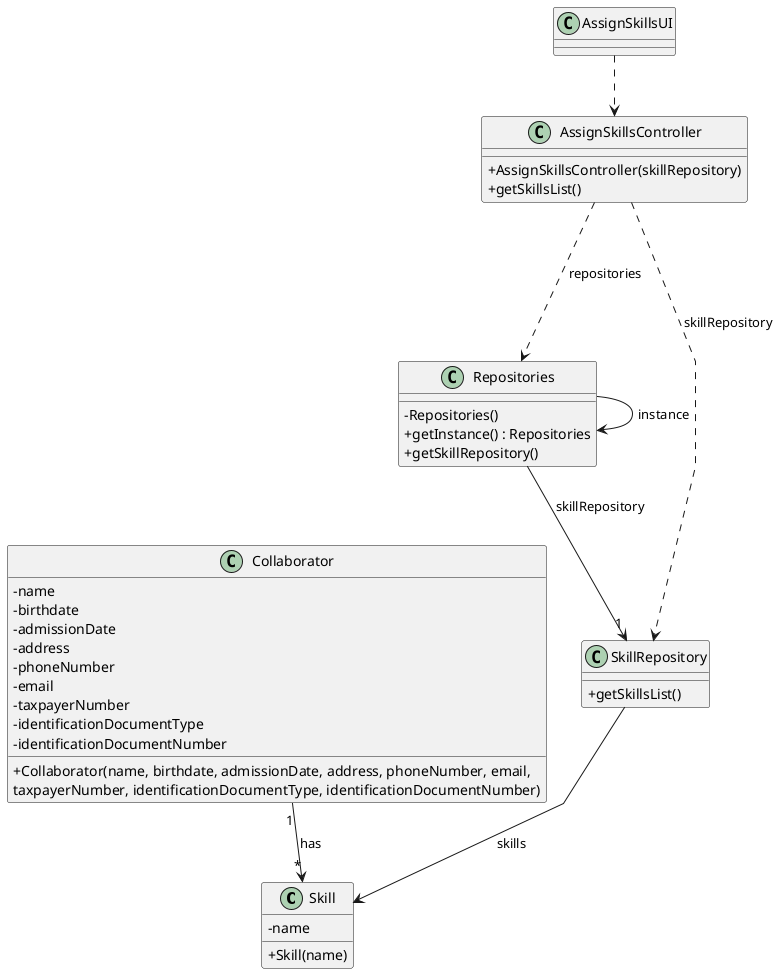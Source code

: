 @startuml
'skinparam monochrome true
skinparam packageStyle rectangle
skinparam shadowing false
skinparam linetype polyline
'skinparam linetype orto

skinparam classAttributeIconSize 0

'left to right direction

class Skill
{
    - name
    + Skill(name)
}

class Collaborator {
    - name
    - birthdate
    - admissionDate
    - address
    - phoneNumber
    - email
    - taxpayerNumber
    - identificationDocumentType
    - identificationDocumentNumber
    + Collaborator(name, birthdate, admissionDate, address, phoneNumber, email, \ntaxpayerNumber, identificationDocumentType, identificationDocumentNumber)
}

class AssignSkillsController {
    + AssignSkillsController(skillRepository)
    + getSkillsList()
}

class AssignSkillsUI {
}

class Repositories {
    - Repositories()
    + getInstance() : Repositories
    + getSkillRepository()
}

class SkillRepository {
    + getSkillsList()
}


Collaborator "1" --> "*" Skill: has
AssignSkillsUI ..> AssignSkillsController
AssignSkillsController ...> Repositories: repositories
AssignSkillsController ..> SkillRepository: skillRepository

Repositories -> Repositories : instance
Repositories --> "1" SkillRepository: skillRepository

SkillRepository --> Skill: skills


@enduml